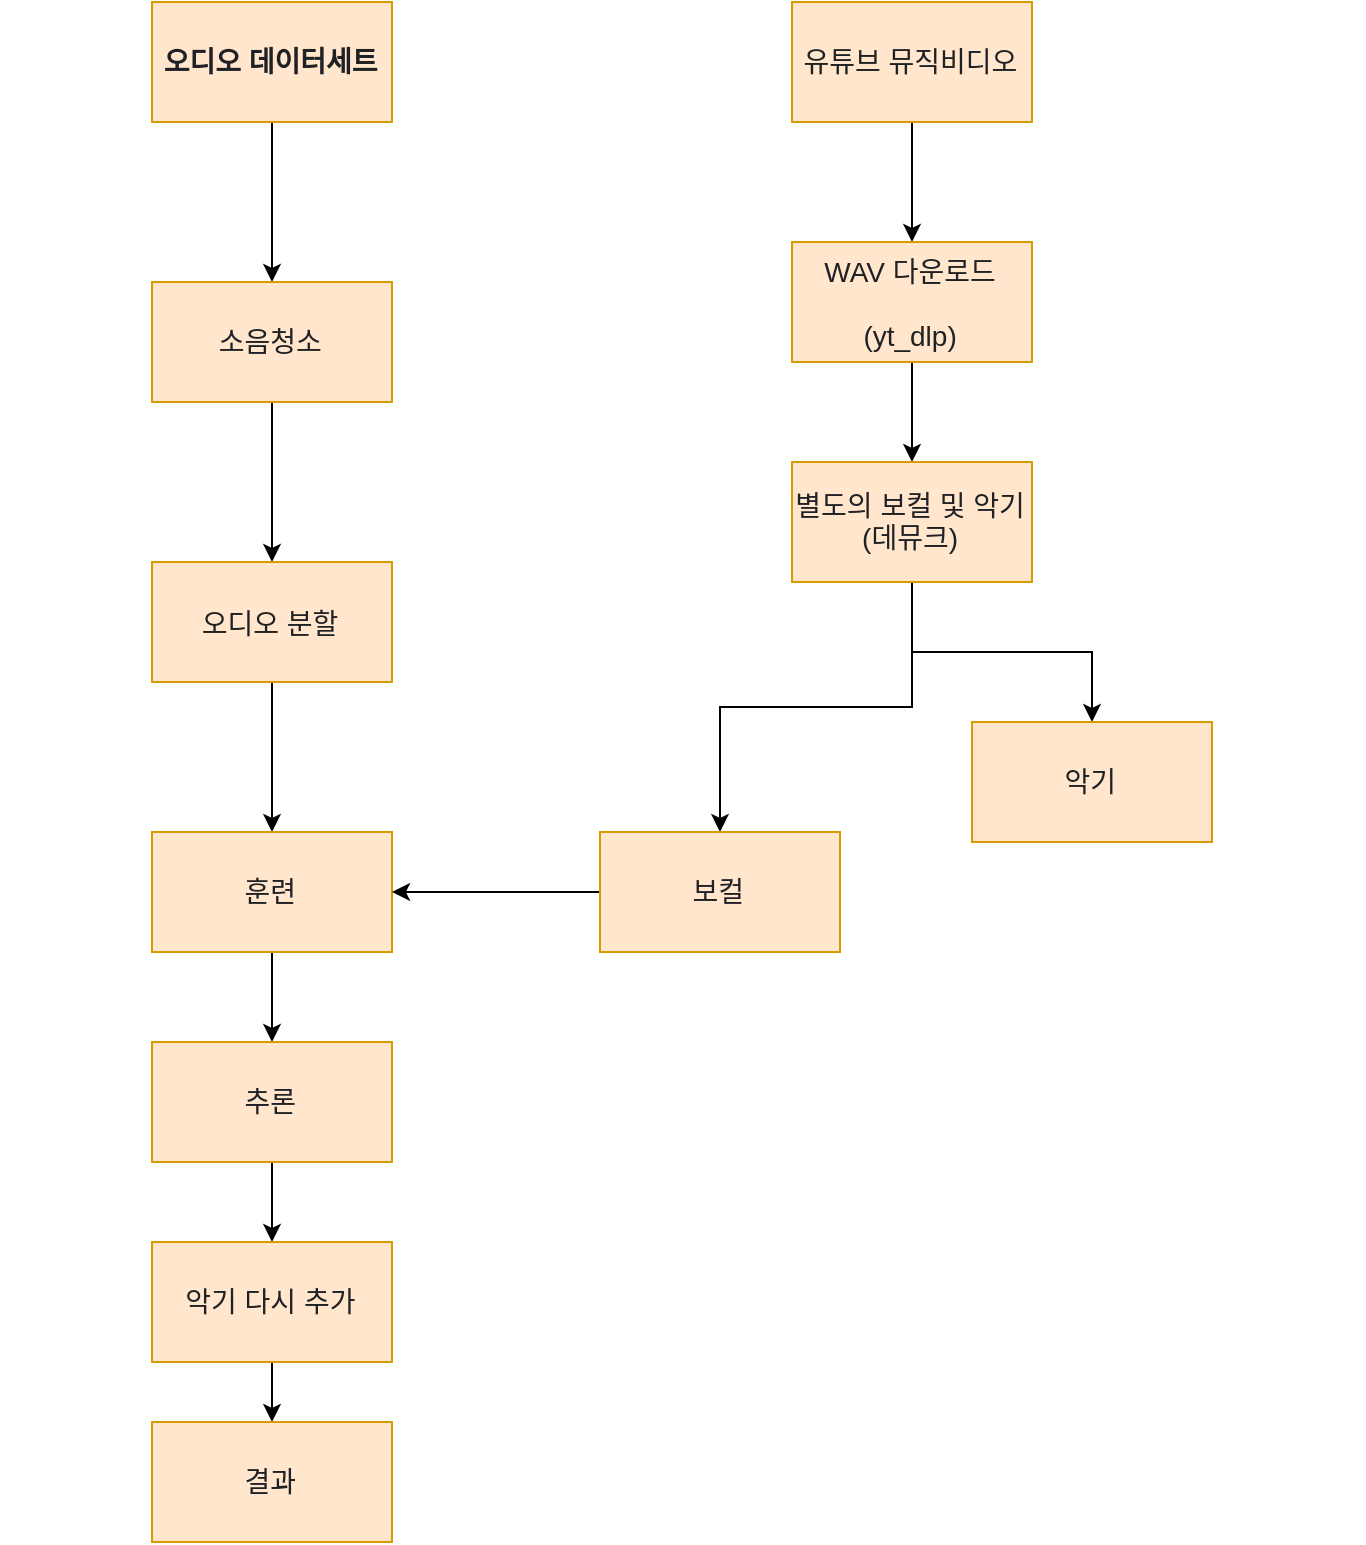 <mxfile version="21.7.2" type="github">
  <diagram name="페이지-1" id="NaQrlNTR5xWnxjP-neUY">
    <mxGraphModel dx="2225" dy="753" grid="1" gridSize="10" guides="1" tooltips="1" connect="1" arrows="1" fold="1" page="1" pageScale="1" pageWidth="827" pageHeight="1169" math="0" shadow="0">
      <root>
        <mxCell id="0" />
        <mxCell id="1" parent="0" />
        <mxCell id="Ck25M7POL_OMQd_8qIc2-3" value="" style="edgeStyle=orthogonalEdgeStyle;rounded=0;orthogonalLoop=1;jettySize=auto;html=1;" edge="1" parent="1" source="Ck25M7POL_OMQd_8qIc2-1" target="Ck25M7POL_OMQd_8qIc2-2">
          <mxGeometry relative="1" as="geometry" />
        </mxCell>
        <mxCell id="Ck25M7POL_OMQd_8qIc2-1" value="&lt;h5 style=&quot;unicode-bidi: isolate; line-height: 32px; border: none; padding: 2px 0.14em 2px 0px; position: relative; margin-top: -2px; margin-bottom: -2px; resize: none; font-family: inherit; overflow: hidden; width: 270.014px; overflow-wrap: break-word; color: rgb(32, 33, 36);&quot;&gt;&lt;font style=&quot;font-size: 14px;&quot;&gt;오디오 데이터세트&lt;/font&gt;&lt;/h5&gt;" style="rounded=0;whiteSpace=wrap;html=1;fillColor=#ffe6cc;strokeColor=#d79b00;align=center;" vertex="1" parent="1">
          <mxGeometry x="70" y="140" width="120" height="60" as="geometry" />
        </mxCell>
        <mxCell id="Ck25M7POL_OMQd_8qIc2-5" value="" style="edgeStyle=orthogonalEdgeStyle;rounded=0;orthogonalLoop=1;jettySize=auto;html=1;" edge="1" parent="1" source="Ck25M7POL_OMQd_8qIc2-2" target="Ck25M7POL_OMQd_8qIc2-4">
          <mxGeometry relative="1" as="geometry" />
        </mxCell>
        <mxCell id="Ck25M7POL_OMQd_8qIc2-2" value="&lt;pre style=&quot;unicode-bidi: isolate; line-height: 32px; border: none; padding: 2px 0.14em 2px 0px; position: relative; margin-top: -2px; margin-bottom: -2px; resize: none; font-family: inherit; overflow: hidden; width: 270.014px; overflow-wrap: break-word; color: rgb(32, 33, 36);&quot; dir=&quot;ltr&quot; id=&quot;tw-target-text&quot; data-placeholder=&quot;번역&quot; class=&quot;tw-data-text tw-text-large tw-ta&quot;&gt;&lt;font style=&quot;font-size: 14px;&quot;&gt;소음청소&lt;/font&gt;&lt;/pre&gt;" style="whiteSpace=wrap;html=1;fillColor=#ffe6cc;strokeColor=#d79b00;rounded=0;align=center;" vertex="1" parent="1">
          <mxGeometry x="70" y="280" width="120" height="60" as="geometry" />
        </mxCell>
        <mxCell id="Ck25M7POL_OMQd_8qIc2-7" value="" style="edgeStyle=orthogonalEdgeStyle;rounded=0;orthogonalLoop=1;jettySize=auto;html=1;" edge="1" parent="1" source="Ck25M7POL_OMQd_8qIc2-4" target="Ck25M7POL_OMQd_8qIc2-6">
          <mxGeometry relative="1" as="geometry" />
        </mxCell>
        <mxCell id="Ck25M7POL_OMQd_8qIc2-4" value="&lt;pre style=&quot;unicode-bidi: isolate; font-size: 14px; line-height: 32px; border: none; padding: 2px 0.14em 2px 0px; position: relative; margin-top: -2px; margin-bottom: -2px; resize: none; font-family: inherit; overflow: hidden; width: 270.014px; overflow-wrap: break-word; color: rgb(32, 33, 36);&quot; dir=&quot;ltr&quot; id=&quot;tw-target-text&quot; data-placeholder=&quot;번역&quot; class=&quot;tw-data-text tw-text-large tw-ta&quot;&gt;오디오 분할&lt;/pre&gt;" style="whiteSpace=wrap;html=1;fillColor=#ffe6cc;strokeColor=#d79b00;rounded=0;align=center;" vertex="1" parent="1">
          <mxGeometry x="70" y="420" width="120" height="60" as="geometry" />
        </mxCell>
        <mxCell id="Ck25M7POL_OMQd_8qIc2-11" value="" style="edgeStyle=orthogonalEdgeStyle;rounded=0;orthogonalLoop=1;jettySize=auto;html=1;" edge="1" parent="1" source="Ck25M7POL_OMQd_8qIc2-6" target="Ck25M7POL_OMQd_8qIc2-10">
          <mxGeometry relative="1" as="geometry" />
        </mxCell>
        <mxCell id="Ck25M7POL_OMQd_8qIc2-6" value="&lt;pre style=&quot;unicode-bidi: isolate; line-height: 32px; border: none; padding: 2px 0.14em 2px 0px; position: relative; margin-top: -2px; margin-bottom: -2px; resize: none; font-family: inherit; overflow: hidden; width: 270.014px; overflow-wrap: break-word; color: rgb(32, 33, 36);&quot; dir=&quot;ltr&quot; id=&quot;tw-target-text&quot; data-placeholder=&quot;번역&quot; class=&quot;tw-data-text tw-text-large tw-ta&quot;&gt;&lt;font style=&quot;font-size: 14px;&quot;&gt;훈련&lt;/font&gt;&lt;/pre&gt;" style="whiteSpace=wrap;html=1;fillColor=#ffe6cc;strokeColor=#d79b00;rounded=0;align=center;" vertex="1" parent="1">
          <mxGeometry x="70" y="555" width="120" height="60" as="geometry" />
        </mxCell>
        <mxCell id="Ck25M7POL_OMQd_8qIc2-23" value="" style="edgeStyle=orthogonalEdgeStyle;rounded=0;orthogonalLoop=1;jettySize=auto;html=1;" edge="1" parent="1" source="Ck25M7POL_OMQd_8qIc2-10" target="Ck25M7POL_OMQd_8qIc2-22">
          <mxGeometry relative="1" as="geometry" />
        </mxCell>
        <mxCell id="Ck25M7POL_OMQd_8qIc2-10" value="&lt;pre style=&quot;unicode-bidi: isolate; line-height: 32px; border: none; padding: 2px 0.14em 2px 0px; position: relative; margin-top: -2px; margin-bottom: -2px; resize: none; font-family: inherit; overflow: hidden; width: 270.014px; overflow-wrap: break-word; color: rgb(32, 33, 36);&quot; dir=&quot;ltr&quot; id=&quot;tw-target-text&quot; data-placeholder=&quot;번역&quot; class=&quot;tw-data-text tw-text-large tw-ta&quot;&gt;&lt;span style=&quot;font-size: 14px;&quot;&gt;추론&lt;/span&gt;&lt;/pre&gt;" style="whiteSpace=wrap;html=1;fillColor=#ffe6cc;strokeColor=#d79b00;rounded=0;align=center;" vertex="1" parent="1">
          <mxGeometry x="70" y="660" width="120" height="60" as="geometry" />
        </mxCell>
        <mxCell id="Ck25M7POL_OMQd_8qIc2-17" value="" style="edgeStyle=orthogonalEdgeStyle;rounded=0;orthogonalLoop=1;jettySize=auto;html=1;" edge="1" parent="1" source="Ck25M7POL_OMQd_8qIc2-12" target="Ck25M7POL_OMQd_8qIc2-13">
          <mxGeometry relative="1" as="geometry" />
        </mxCell>
        <mxCell id="Ck25M7POL_OMQd_8qIc2-12" value="&lt;pre style=&quot;unicode-bidi: isolate; line-height: 32px; border: none; padding: 2px 0.14em 2px 0px; position: relative; margin-top: -2px; margin-bottom: -2px; resize: none; font-family: inherit; overflow: hidden; width: 270.014px; overflow-wrap: break-word; color: rgb(32, 33, 36);&quot; dir=&quot;ltr&quot; id=&quot;tw-target-text&quot; data-placeholder=&quot;번역&quot; class=&quot;tw-data-text tw-text-large tw-ta&quot;&gt;&lt;font style=&quot;font-size: 14px;&quot;&gt;유튜브 뮤직비디오&lt;/font&gt;&lt;/pre&gt;" style="whiteSpace=wrap;html=1;fillColor=#ffe6cc;strokeColor=#d79b00;rounded=0;align=center;" vertex="1" parent="1">
          <mxGeometry x="390" y="140" width="120" height="60" as="geometry" />
        </mxCell>
        <mxCell id="Ck25M7POL_OMQd_8qIc2-18" value="" style="edgeStyle=orthogonalEdgeStyle;rounded=0;orthogonalLoop=1;jettySize=auto;html=1;" edge="1" parent="1" source="Ck25M7POL_OMQd_8qIc2-13" target="Ck25M7POL_OMQd_8qIc2-14">
          <mxGeometry relative="1" as="geometry" />
        </mxCell>
        <mxCell id="Ck25M7POL_OMQd_8qIc2-13" value="&lt;pre style=&quot;unicode-bidi: isolate; line-height: 32px; border: none; padding: 2px 0.14em 2px 0px; position: relative; margin-top: -2px; margin-bottom: -2px; resize: none; font-family: inherit; overflow: hidden; width: 270.014px; overflow-wrap: break-word; color: rgb(32, 33, 36); font-size: 14px;&quot; dir=&quot;ltr&quot; id=&quot;tw-target-text&quot; data-placeholder=&quot;번역&quot; class=&quot;tw-data-text tw-text-large tw-ta&quot;&gt;&lt;pre style=&quot;unicode-bidi: isolate; line-height: 32px; border: none; padding: 2px 0.14em 2px 0px; position: relative; margin-top: -2px; margin-bottom: -2px; resize: none; font-family: inherit; overflow: hidden; width: 270.014px; overflow-wrap: break-word;&quot; dir=&quot;ltr&quot; id=&quot;tw-target-text&quot; data-placeholder=&quot;번역&quot; class=&quot;tw-data-text tw-text-large tw-ta&quot;&gt;WAV 다운로드&lt;br&gt;(yt_dlp)&lt;/pre&gt;&lt;/pre&gt;" style="whiteSpace=wrap;html=1;fillColor=#ffe6cc;strokeColor=#d79b00;rounded=0;align=center;" vertex="1" parent="1">
          <mxGeometry x="390" y="260" width="120" height="60" as="geometry" />
        </mxCell>
        <mxCell id="Ck25M7POL_OMQd_8qIc2-19" value="" style="edgeStyle=orthogonalEdgeStyle;rounded=0;orthogonalLoop=1;jettySize=auto;html=1;" edge="1" parent="1" source="Ck25M7POL_OMQd_8qIc2-14" target="Ck25M7POL_OMQd_8qIc2-16">
          <mxGeometry relative="1" as="geometry" />
        </mxCell>
        <mxCell id="Ck25M7POL_OMQd_8qIc2-20" value="" style="edgeStyle=orthogonalEdgeStyle;rounded=0;orthogonalLoop=1;jettySize=auto;html=1;" edge="1" parent="1" source="Ck25M7POL_OMQd_8qIc2-14" target="Ck25M7POL_OMQd_8qIc2-15">
          <mxGeometry relative="1" as="geometry" />
        </mxCell>
        <mxCell id="Ck25M7POL_OMQd_8qIc2-14" value="&lt;pre style=&quot;unicode-bidi: isolate; line-height: 32px; border: none; padding: 2px 0.14em 2px 0px; position: relative; margin-top: -2px; margin-bottom: -2px; resize: none; font-family: inherit; overflow: hidden; width: 270.014px; overflow-wrap: break-word; color: rgb(32, 33, 36); font-size: 14px;&quot; dir=&quot;ltr&quot; id=&quot;tw-target-text&quot; data-placeholder=&quot;번역&quot; class=&quot;tw-data-text tw-text-large tw-ta&quot;&gt;&lt;pre style=&quot;unicode-bidi: isolate; line-height: 114%; border: none; padding: 2px 0.14em 2px 0px; position: relative; margin-top: -2px; margin-bottom: -2px; resize: none; font-family: inherit; overflow: hidden; width: 270.014px; overflow-wrap: break-word;&quot; dir=&quot;ltr&quot; id=&quot;tw-target-text&quot; data-placeholder=&quot;번역&quot; class=&quot;tw-data-text tw-text-large tw-ta&quot;&gt;별도의 보컬 및 악기&lt;br&gt;(데뮤크)&lt;/pre&gt;&lt;/pre&gt;" style="whiteSpace=wrap;html=1;fillColor=#ffe6cc;strokeColor=#d79b00;rounded=0;align=center;" vertex="1" parent="1">
          <mxGeometry x="390" y="370" width="120" height="60" as="geometry" />
        </mxCell>
        <mxCell id="Ck25M7POL_OMQd_8qIc2-21" value="" style="edgeStyle=orthogonalEdgeStyle;rounded=0;orthogonalLoop=1;jettySize=auto;html=1;" edge="1" parent="1" source="Ck25M7POL_OMQd_8qIc2-15" target="Ck25M7POL_OMQd_8qIc2-6">
          <mxGeometry relative="1" as="geometry" />
        </mxCell>
        <mxCell id="Ck25M7POL_OMQd_8qIc2-15" value="&lt;pre style=&quot;unicode-bidi: isolate; line-height: 32px; border: none; padding: 2px 0.14em 2px 0px; position: relative; margin-top: -2px; margin-bottom: -2px; resize: none; font-family: inherit; overflow: hidden; width: 270.014px; overflow-wrap: break-word; color: rgb(32, 33, 36);&quot; dir=&quot;ltr&quot; id=&quot;tw-target-text&quot; data-placeholder=&quot;번역&quot; class=&quot;tw-data-text tw-text-large tw-ta&quot;&gt;&lt;font style=&quot;font-size: 14px;&quot;&gt;보컬&lt;/font&gt;&lt;/pre&gt;" style="whiteSpace=wrap;html=1;fillColor=#ffe6cc;strokeColor=#d79b00;rounded=0;align=center;" vertex="1" parent="1">
          <mxGeometry x="294" y="555" width="120" height="60" as="geometry" />
        </mxCell>
        <mxCell id="Ck25M7POL_OMQd_8qIc2-16" value="&lt;pre style=&quot;unicode-bidi: isolate; line-height: 32px; border: none; padding: 2px 0.14em 2px 0px; position: relative; margin-top: -2px; margin-bottom: -2px; resize: none; font-family: inherit; overflow: hidden; width: 270.014px; overflow-wrap: break-word; color: rgb(32, 33, 36);&quot; dir=&quot;ltr&quot; id=&quot;tw-target-text&quot; data-placeholder=&quot;번역&quot; class=&quot;tw-data-text tw-text-large tw-ta&quot;&gt;&lt;font style=&quot;font-size: 14px;&quot;&gt;악기&lt;/font&gt;&lt;/pre&gt;" style="whiteSpace=wrap;html=1;fillColor=#ffe6cc;strokeColor=#d79b00;rounded=0;align=center;" vertex="1" parent="1">
          <mxGeometry x="480" y="500" width="120" height="60" as="geometry" />
        </mxCell>
        <mxCell id="Ck25M7POL_OMQd_8qIc2-25" value="" style="edgeStyle=orthogonalEdgeStyle;rounded=0;orthogonalLoop=1;jettySize=auto;html=1;" edge="1" parent="1" source="Ck25M7POL_OMQd_8qIc2-22" target="Ck25M7POL_OMQd_8qIc2-24">
          <mxGeometry relative="1" as="geometry" />
        </mxCell>
        <mxCell id="Ck25M7POL_OMQd_8qIc2-22" value="&lt;pre style=&quot;unicode-bidi: isolate; line-height: 32px; border: none; padding: 2px 0.14em 2px 0px; position: relative; margin-top: -2px; margin-bottom: -2px; resize: none; font-family: inherit; overflow: hidden; width: 270.014px; overflow-wrap: break-word; color: rgb(32, 33, 36);&quot; dir=&quot;ltr&quot; id=&quot;tw-target-text&quot; data-placeholder=&quot;번역&quot; class=&quot;tw-data-text tw-text-large tw-ta&quot;&gt;&lt;pre style=&quot;unicode-bidi: isolate; line-height: 32px; border: none; padding: 2px 0.14em 2px 0px; position: relative; margin-top: -2px; margin-bottom: -2px; resize: none; font-family: inherit; overflow: hidden; width: 270.014px; overflow-wrap: break-word;&quot; dir=&quot;ltr&quot; id=&quot;tw-target-text&quot; data-placeholder=&quot;번역&quot; class=&quot;tw-data-text tw-text-large tw-ta&quot;&gt;&lt;font style=&quot;font-size: 14px;&quot;&gt;악기 다시 추가&lt;/font&gt;&lt;/pre&gt;&lt;/pre&gt;" style="whiteSpace=wrap;html=1;fillColor=#ffe6cc;strokeColor=#d79b00;rounded=0;align=center;" vertex="1" parent="1">
          <mxGeometry x="70" y="760" width="120" height="60" as="geometry" />
        </mxCell>
        <mxCell id="Ck25M7POL_OMQd_8qIc2-24" value="&lt;pre style=&quot;unicode-bidi: isolate; line-height: 32px; border: none; padding: 2px 0.14em 2px 0px; position: relative; margin-top: -2px; margin-bottom: -2px; resize: none; font-family: inherit; overflow: hidden; width: 270.014px; overflow-wrap: break-word; color: rgb(32, 33, 36);&quot; dir=&quot;ltr&quot; id=&quot;tw-target-text&quot; data-placeholder=&quot;번역&quot; class=&quot;tw-data-text tw-text-large tw-ta&quot;&gt;&lt;pre style=&quot;unicode-bidi: isolate; line-height: 32px; border: none; padding: 2px 0.14em 2px 0px; position: relative; margin-top: -2px; margin-bottom: -2px; resize: none; font-family: inherit; overflow: hidden; width: 270.014px; overflow-wrap: break-word;&quot; dir=&quot;ltr&quot; id=&quot;tw-target-text&quot; data-placeholder=&quot;번역&quot; class=&quot;tw-data-text tw-text-large tw-ta&quot;&gt;&lt;span style=&quot;font-size: 14px;&quot;&gt;결과&lt;/span&gt;&lt;/pre&gt;&lt;/pre&gt;" style="whiteSpace=wrap;html=1;fillColor=#ffe6cc;strokeColor=#d79b00;rounded=0;align=center;" vertex="1" parent="1">
          <mxGeometry x="70" y="850" width="120" height="60" as="geometry" />
        </mxCell>
      </root>
    </mxGraphModel>
  </diagram>
</mxfile>

